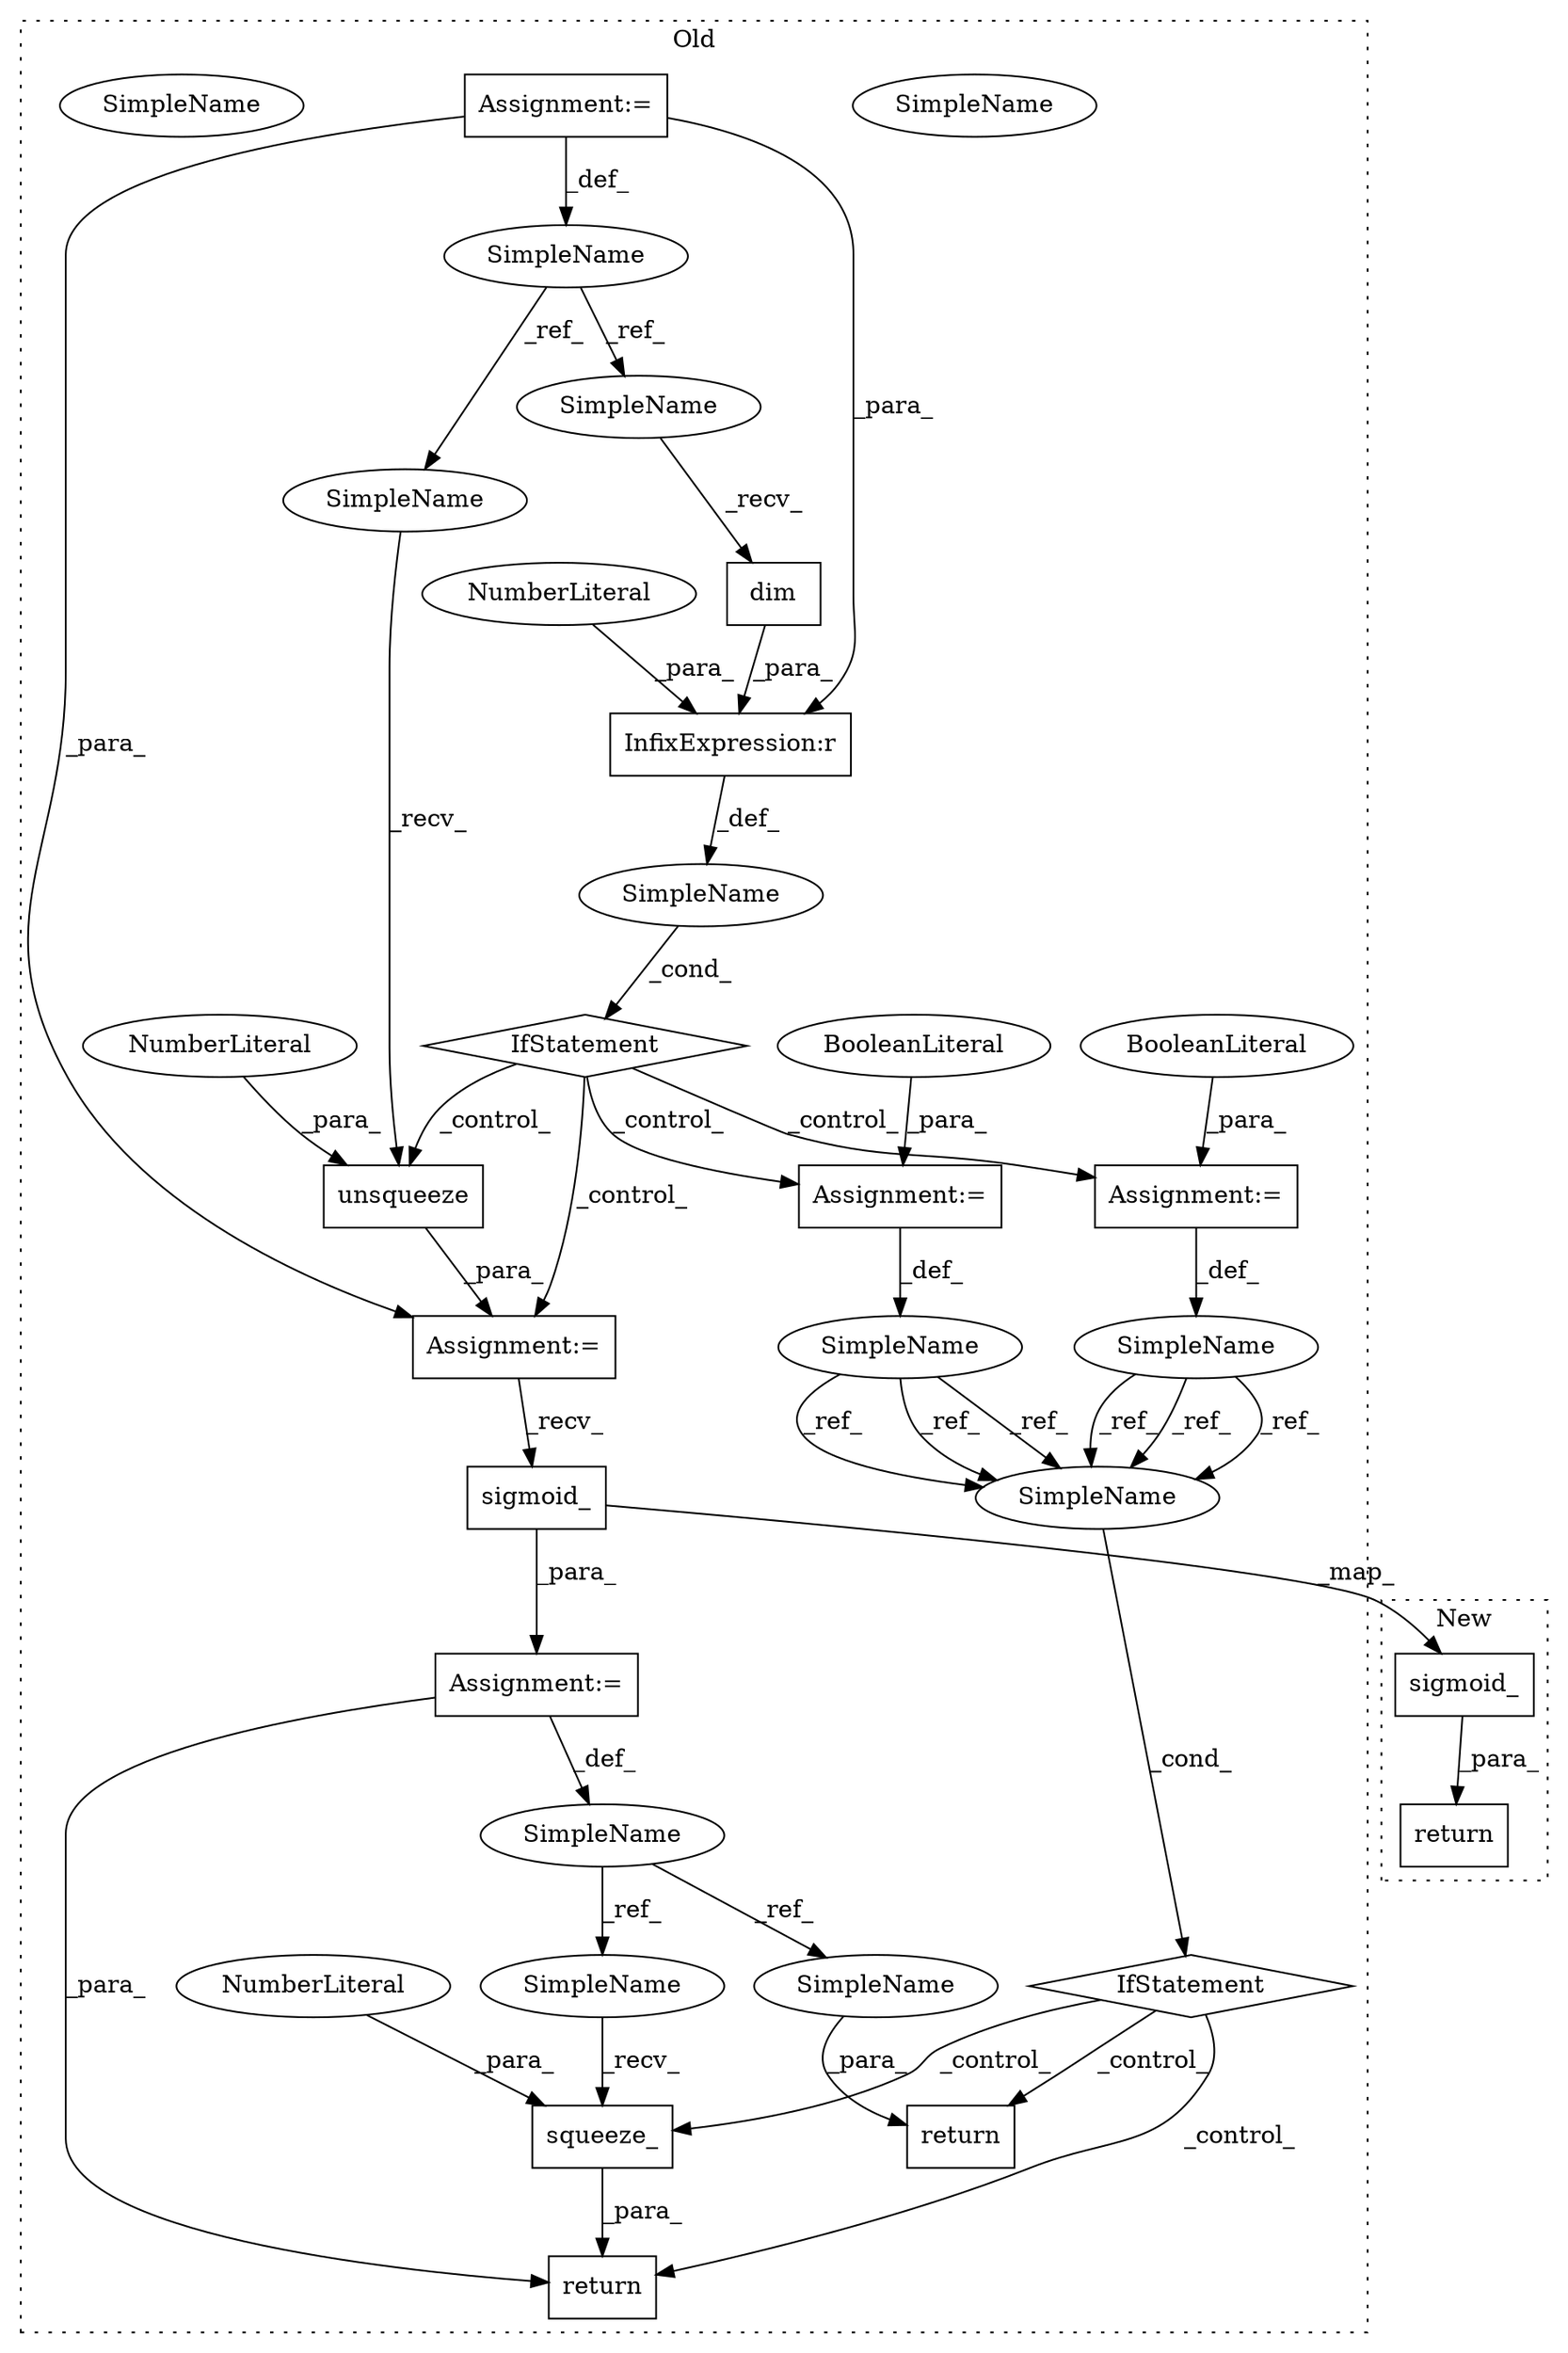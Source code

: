digraph G {
subgraph cluster0 {
1 [label="squeeze_" a="32" s="3597,3607" l="9,1" shape="box"];
3 [label="unsqueeze" a="32" s="3399,3410" l="10,1" shape="box"];
4 [label="SimpleName" a="42" s="3327" l="1" shape="ellipse"];
5 [label="dim" a="32" s="3376" l="5" shape="box"];
6 [label="NumberLiteral" a="34" s="3606" l="1" shape="ellipse"];
7 [label="NumberLiteral" a="34" s="3409" l="1" shape="ellipse"];
8 [label="SimpleName" a="42" s="3456" l="10" shape="ellipse"];
9 [label="return" a="41" s="3588" l="7" shape="box"];
10 [label="SimpleName" a="42" s="3419" l="10" shape="ellipse"];
11 [label="SimpleName" a="42" s="3568" l="10" shape="ellipse"];
12 [label="SimpleName" a="42" s="3484" l="1" shape="ellipse"];
13 [label="return" a="41" s="3630" l="7" shape="box"];
14 [label="InfixExpression:r" a="27" s="3381" l="3" shape="box"];
15 [label="NumberLiteral" a="34" s="3384" l="1" shape="ellipse"];
16 [label="SimpleName" a="42" s="" l="" shape="ellipse"];
17 [label="IfStatement" a="25" s="3370,3385" l="4,2" shape="diamond"];
18 [label="Assignment:=" a="7" s="3485" l="1" shape="box"];
19 [label="IfStatement" a="25" s="3564,3578" l="4,2" shape="diamond"];
20 [label="Assignment:=" a="7" s="3396" l="1" shape="box"];
21 [label="Assignment:=" a="7" s="3429" l="1" shape="box"];
22 [label="BooleanLiteral" a="9" s="3430" l="4" shape="ellipse"];
23 [label="Assignment:=" a="7" s="3466" l="1" shape="box"];
24 [label="BooleanLiteral" a="9" s="3467" l="5" shape="ellipse"];
25 [label="Assignment:=" a="7" s="3327" l="1" shape="box"];
27 [label="sigmoid_" a="32" s="3548" l="10" shape="box"];
28 [label="SimpleName" a="42" s="3568" l="10" shape="ellipse"];
29 [label="SimpleName" a="42" s="3374" l="1" shape="ellipse"];
30 [label="SimpleName" a="42" s="3397" l="1" shape="ellipse"];
31 [label="SimpleName" a="42" s="3568" l="10" shape="ellipse"];
32 [label="SimpleName" a="42" s="3637" l="1" shape="ellipse"];
33 [label="SimpleName" a="42" s="3595" l="1" shape="ellipse"];
label = "Old";
style="dotted";
}
subgraph cluster1 {
2 [label="return" a="41" s="3609" l="7" shape="box"];
26 [label="sigmoid_" a="32" s="3678" l="10" shape="box"];
label = "New";
style="dotted";
}
1 -> 9 [label="_para_"];
3 -> 20 [label="_para_"];
4 -> 29 [label="_ref_"];
4 -> 30 [label="_ref_"];
5 -> 14 [label="_para_"];
6 -> 1 [label="_para_"];
7 -> 3 [label="_para_"];
8 -> 31 [label="_ref_"];
8 -> 31 [label="_ref_"];
8 -> 31 [label="_ref_"];
10 -> 31 [label="_ref_"];
10 -> 31 [label="_ref_"];
10 -> 31 [label="_ref_"];
12 -> 33 [label="_ref_"];
12 -> 32 [label="_ref_"];
14 -> 16 [label="_def_"];
15 -> 14 [label="_para_"];
16 -> 17 [label="_cond_"];
17 -> 21 [label="_control_"];
17 -> 23 [label="_control_"];
17 -> 20 [label="_control_"];
17 -> 3 [label="_control_"];
18 -> 9 [label="_para_"];
18 -> 12 [label="_def_"];
19 -> 9 [label="_control_"];
19 -> 13 [label="_control_"];
19 -> 1 [label="_control_"];
20 -> 27 [label="_recv_"];
21 -> 10 [label="_def_"];
22 -> 21 [label="_para_"];
23 -> 8 [label="_def_"];
24 -> 23 [label="_para_"];
25 -> 14 [label="_para_"];
25 -> 20 [label="_para_"];
25 -> 4 [label="_def_"];
26 -> 2 [label="_para_"];
27 -> 18 [label="_para_"];
27 -> 26 [label="_map_"];
29 -> 5 [label="_recv_"];
30 -> 3 [label="_recv_"];
31 -> 19 [label="_cond_"];
32 -> 13 [label="_para_"];
33 -> 1 [label="_recv_"];
}